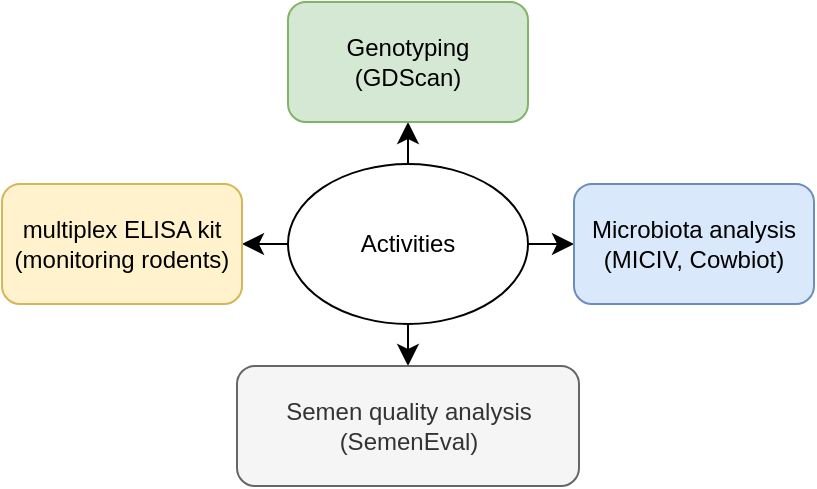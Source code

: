 <mxfile version="26.0.10">
  <diagram name="Page-1" id="URs0xQJa8ty2CtSBE3o2">
    <mxGraphModel dx="681" dy="333" grid="0" gridSize="10" guides="1" tooltips="1" connect="1" arrows="1" fold="1" page="0" pageScale="1" pageWidth="827" pageHeight="1169" math="0" shadow="0">
      <root>
        <mxCell id="0" />
        <mxCell id="1" parent="0" />
        <mxCell id="pCeULkJlwhT8V0IKihhK-10" style="edgeStyle=none;curved=1;rounded=0;orthogonalLoop=1;jettySize=auto;html=1;exitX=0.5;exitY=1;exitDx=0;exitDy=0;entryX=0.5;entryY=0;entryDx=0;entryDy=0;fontSize=12;startSize=8;endSize=8;" edge="1" parent="1" source="pCeULkJlwhT8V0IKihhK-1" target="pCeULkJlwhT8V0IKihhK-2">
          <mxGeometry relative="1" as="geometry" />
        </mxCell>
        <mxCell id="pCeULkJlwhT8V0IKihhK-11" style="edgeStyle=none;curved=1;rounded=0;orthogonalLoop=1;jettySize=auto;html=1;exitX=0;exitY=0.5;exitDx=0;exitDy=0;entryX=1;entryY=0.5;entryDx=0;entryDy=0;fontSize=12;startSize=8;endSize=8;" edge="1" parent="1" source="pCeULkJlwhT8V0IKihhK-1" target="pCeULkJlwhT8V0IKihhK-4">
          <mxGeometry relative="1" as="geometry" />
        </mxCell>
        <mxCell id="pCeULkJlwhT8V0IKihhK-13" style="edgeStyle=none;curved=1;rounded=0;orthogonalLoop=1;jettySize=auto;html=1;exitX=0.5;exitY=0;exitDx=0;exitDy=0;entryX=0.5;entryY=1;entryDx=0;entryDy=0;fontSize=12;startSize=8;endSize=8;" edge="1" parent="1" source="pCeULkJlwhT8V0IKihhK-1" target="pCeULkJlwhT8V0IKihhK-6">
          <mxGeometry relative="1" as="geometry" />
        </mxCell>
        <mxCell id="pCeULkJlwhT8V0IKihhK-14" style="edgeStyle=none;curved=1;rounded=0;orthogonalLoop=1;jettySize=auto;html=1;exitX=1;exitY=0.5;exitDx=0;exitDy=0;entryX=0;entryY=0.5;entryDx=0;entryDy=0;fontSize=12;startSize=8;endSize=8;" edge="1" parent="1" source="pCeULkJlwhT8V0IKihhK-1" target="pCeULkJlwhT8V0IKihhK-5">
          <mxGeometry relative="1" as="geometry" />
        </mxCell>
        <mxCell id="pCeULkJlwhT8V0IKihhK-1" value="Activities" style="ellipse;whiteSpace=wrap;html=1;" vertex="1" parent="1">
          <mxGeometry x="140" y="160" width="120" height="80" as="geometry" />
        </mxCell>
        <mxCell id="pCeULkJlwhT8V0IKihhK-2" value="Semen quality analysis (SemenEval)" style="rounded=1;whiteSpace=wrap;html=1;fillColor=#f5f5f5;fontColor=#333333;strokeColor=#666666;" vertex="1" parent="1">
          <mxGeometry x="114.5" y="261" width="171" height="60" as="geometry" />
        </mxCell>
        <mxCell id="pCeULkJlwhT8V0IKihhK-4" value="multiplex ELISA kit (monitoring rodents)" style="rounded=1;whiteSpace=wrap;html=1;fillColor=#fff2cc;strokeColor=#d6b656;" vertex="1" parent="1">
          <mxGeometry x="-3" y="170" width="120" height="60" as="geometry" />
        </mxCell>
        <mxCell id="pCeULkJlwhT8V0IKihhK-5" value="Microbiota analysis (MICIV, Cowbiot)" style="rounded=1;whiteSpace=wrap;html=1;fillColor=#dae8fc;strokeColor=#6c8ebf;" vertex="1" parent="1">
          <mxGeometry x="283" y="170" width="120" height="60" as="geometry" />
        </mxCell>
        <mxCell id="pCeULkJlwhT8V0IKihhK-6" value="Genotyping (GDScan)" style="rounded=1;whiteSpace=wrap;html=1;fillColor=#d5e8d4;strokeColor=#82b366;" vertex="1" parent="1">
          <mxGeometry x="140" y="79" width="120" height="60" as="geometry" />
        </mxCell>
      </root>
    </mxGraphModel>
  </diagram>
</mxfile>
